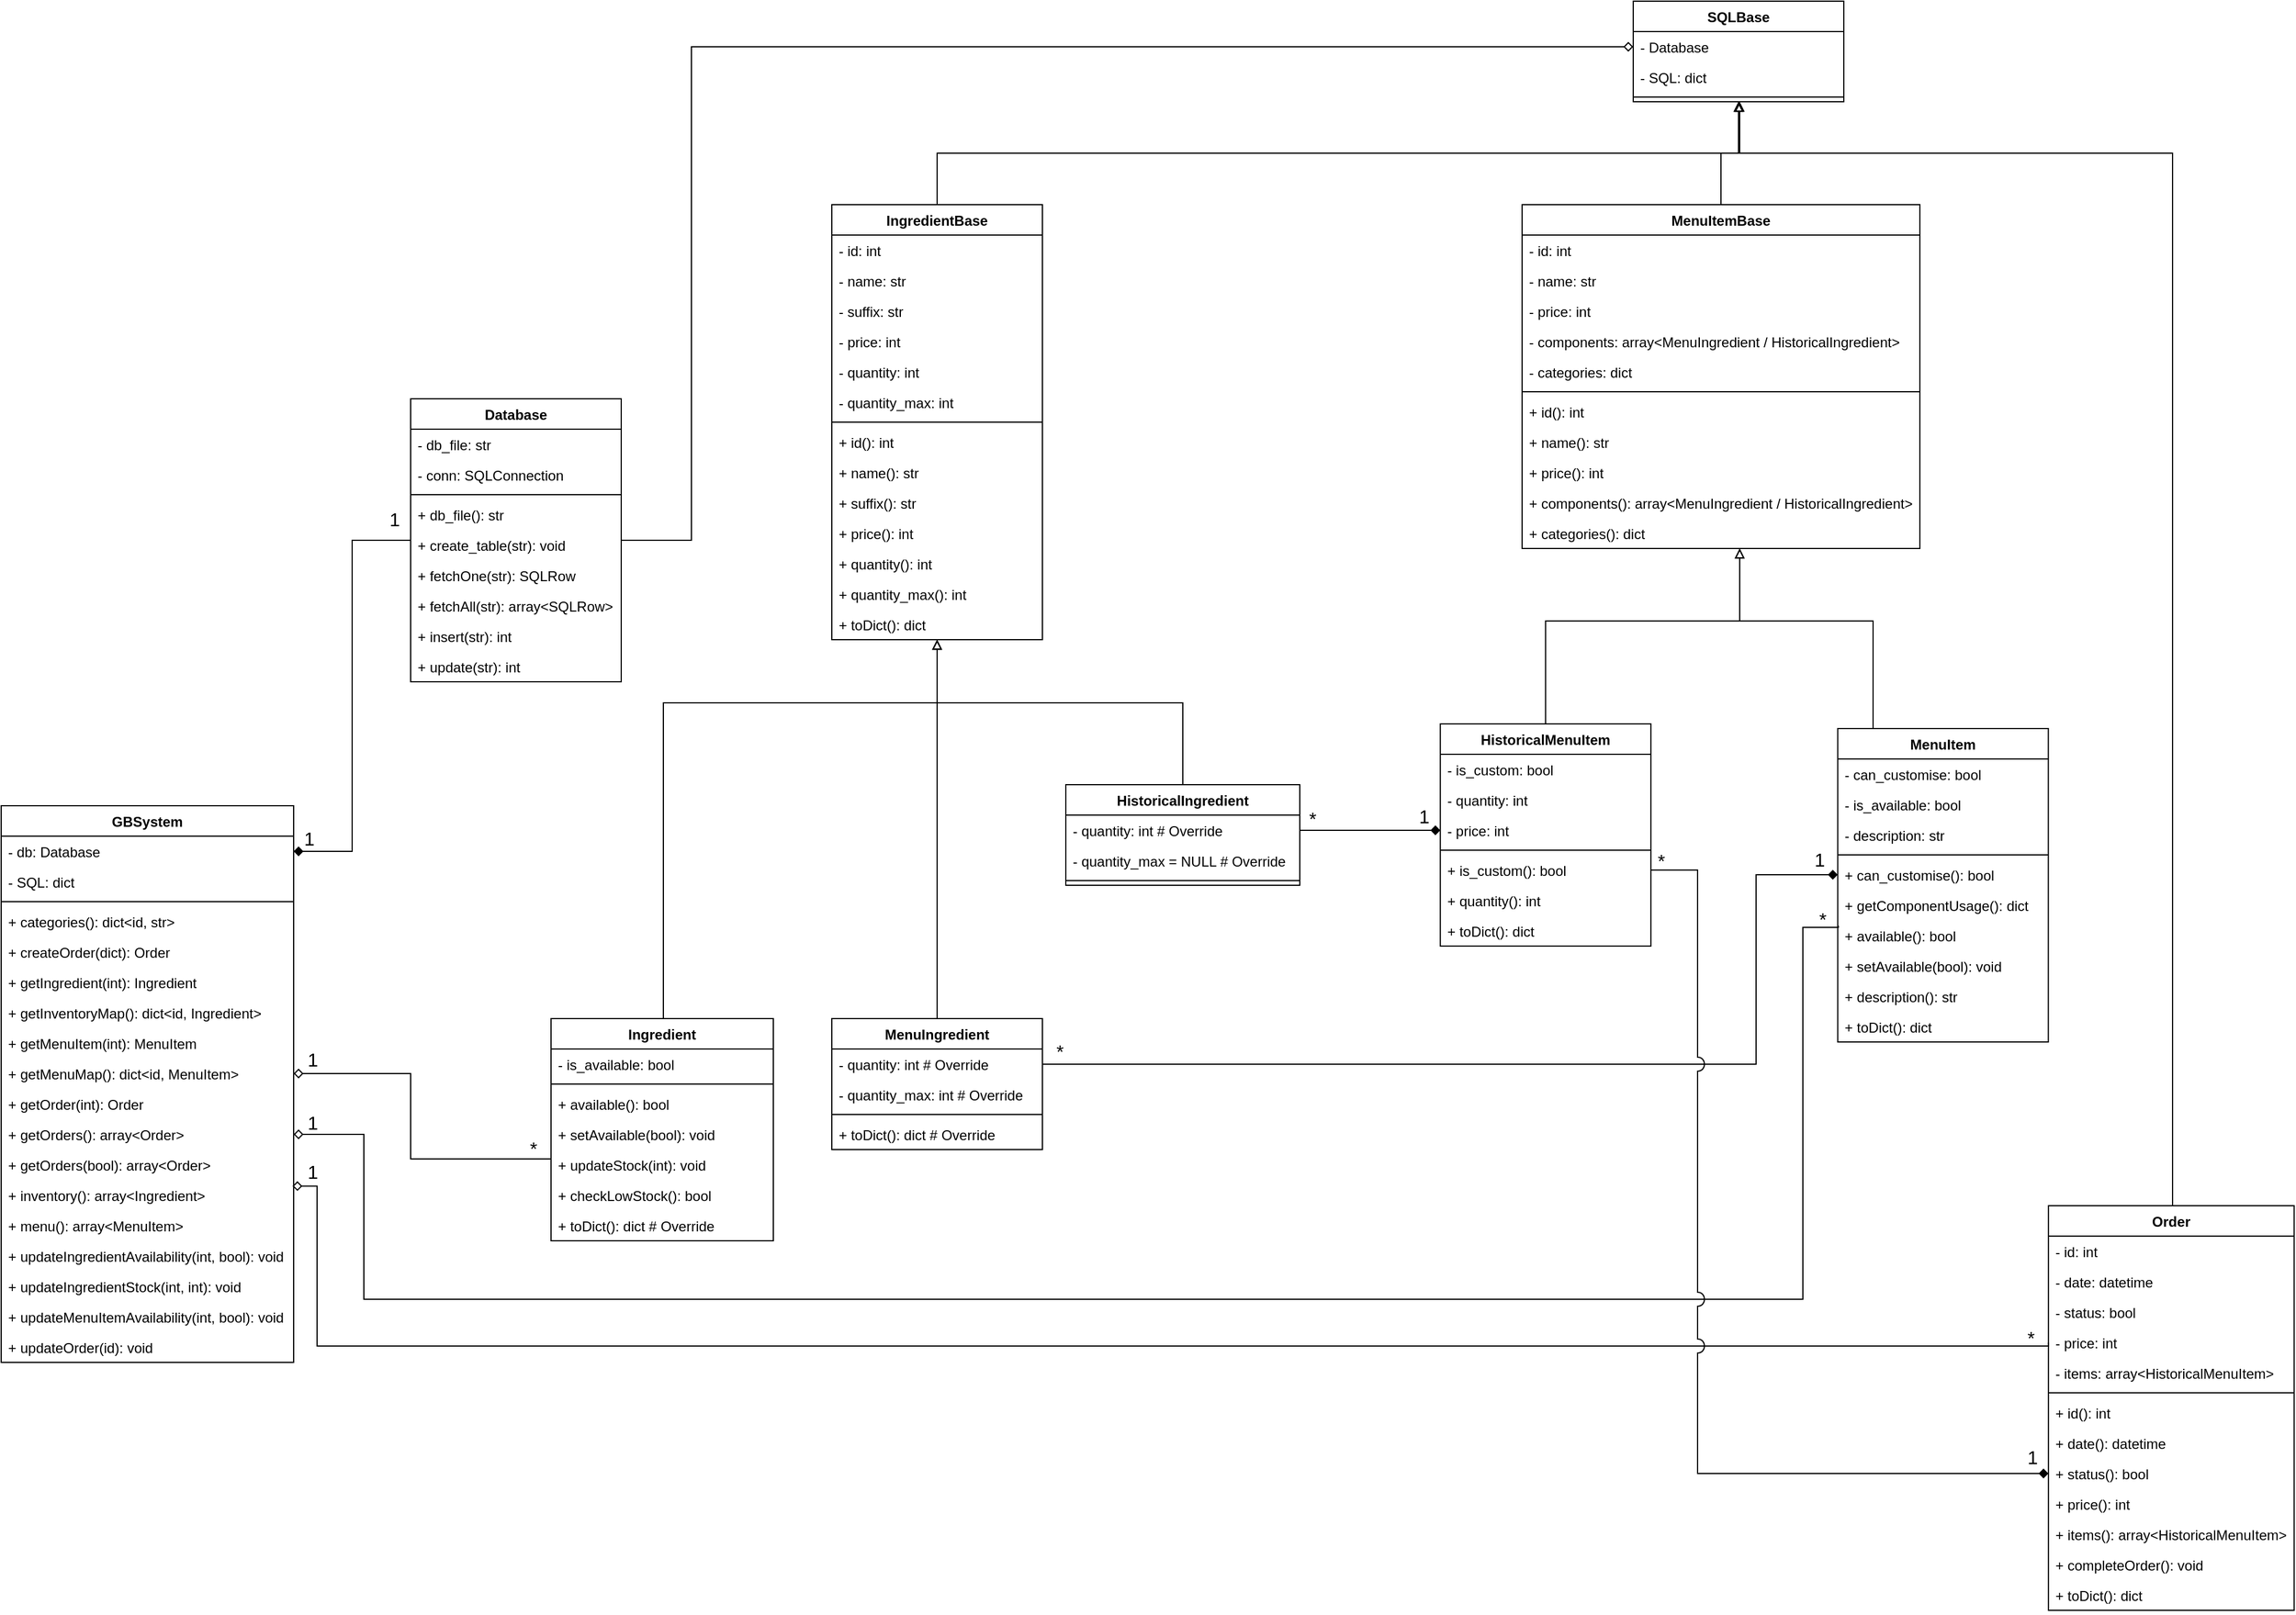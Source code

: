 <mxfile version="10.6.3"><diagram id="R5CO9NTkoaggzxSZSLam" name="Page-1"><mxGraphModel dx="3032" dy="1988" grid="1" gridSize="10" guides="1" tooltips="1" connect="1" arrows="1" fold="1" page="1" pageScale="1" pageWidth="850" pageHeight="1100" math="0" shadow="0"><root><mxCell id="0"/><mxCell id="1" parent="0"/><mxCell id="QVnlq63phi-JUGz88lsE-225" style="rounded=0;orthogonalLoop=1;jettySize=auto;html=1;endArrow=diamond;endFill=0;edgeStyle=orthogonalEdgeStyle;exitX=0;exitY=0.5;exitDx=0;exitDy=0;entryX=0.996;entryY=0.201;entryDx=0;entryDy=0;entryPerimeter=0;" parent="1" source="QVnlq63phi-JUGz88lsE-115" target="QVnlq63phi-JUGz88lsE-164" edge="1"><mxGeometry relative="1" as="geometry"><mxPoint x="40" y="551" as="sourcePoint"/><Array as="points"><mxPoint x="80" y="560"/><mxPoint x="-1400" y="560"/><mxPoint x="-1400" y="423"/></Array><mxPoint x="-1779" y="422" as="targetPoint"/></mxGeometry></mxCell><mxCell id="QVnlq63phi-JUGz88lsE-252" style="edgeStyle=orthogonalEdgeStyle;rounded=0;orthogonalLoop=1;jettySize=auto;html=1;endArrow=diamond;endFill=1;entryX=0;entryY=0.5;entryDx=0;entryDy=0;" parent="1" source="QVnlq63phi-JUGz88lsE-35" target="QVnlq63phi-JUGz88lsE-78" edge="1"><mxGeometry relative="1" as="geometry"><mxPoint x="-780" y="320" as="sourcePoint"/><mxPoint x="-160" y="150" as="targetPoint"/><Array as="points"><mxPoint x="-170" y="319"/><mxPoint x="-170" y="157"/></Array></mxGeometry></mxCell><mxCell id="QVnlq63phi-JUGz88lsE-1" value="SQLBase" style="swimlane;fontStyle=1;align=center;verticalAlign=top;childLayout=stackLayout;horizontal=1;startSize=26;horizontalStack=0;resizeParent=1;resizeParentMax=0;resizeLast=0;collapsible=1;marginBottom=0;" parent="1" vertex="1"><mxGeometry x="-275" y="-590" width="180" height="86" as="geometry"/></mxCell><mxCell id="QVnlq63phi-JUGz88lsE-2" value="- Database" style="text;strokeColor=none;fillColor=none;align=left;verticalAlign=top;spacingLeft=4;spacingRight=4;overflow=hidden;rotatable=0;points=[[0,0.5],[1,0.5]];portConstraint=eastwest;fontStyle=0" parent="QVnlq63phi-JUGz88lsE-1" vertex="1"><mxGeometry y="26" width="180" height="26" as="geometry"/></mxCell><mxCell id="QVnlq63phi-JUGz88lsE-3" value="- SQL: dict" style="text;strokeColor=none;fillColor=none;align=left;verticalAlign=top;spacingLeft=4;spacingRight=4;overflow=hidden;rotatable=0;points=[[0,0.5],[1,0.5]];portConstraint=eastwest;fontStyle=0" parent="QVnlq63phi-JUGz88lsE-1" vertex="1"><mxGeometry y="52" width="180" height="26" as="geometry"/></mxCell><mxCell id="QVnlq63phi-JUGz88lsE-4" value="" style="line;strokeWidth=1;fillColor=none;align=left;verticalAlign=middle;spacingTop=-1;spacingLeft=3;spacingRight=3;rotatable=0;labelPosition=right;points=[];portConstraint=eastwest;fontStyle=0" parent="QVnlq63phi-JUGz88lsE-1" vertex="1"><mxGeometry y="78" width="180" height="8" as="geometry"/></mxCell><mxCell id="QVnlq63phi-JUGz88lsE-234" style="edgeStyle=orthogonalEdgeStyle;rounded=0;orthogonalLoop=1;jettySize=auto;html=1;exitX=0.5;exitY=0;exitDx=0;exitDy=0;endArrow=block;endFill=0;" parent="1" source="QVnlq63phi-JUGz88lsE-15" target="QVnlq63phi-JUGz88lsE-1" edge="1"><mxGeometry relative="1" as="geometry"/></mxCell><mxCell id="QVnlq63phi-JUGz88lsE-15" value="IngredientBase" style="swimlane;fontStyle=1;align=center;verticalAlign=top;childLayout=stackLayout;horizontal=1;startSize=26;horizontalStack=0;resizeParent=1;resizeParentMax=0;resizeLast=0;collapsible=1;marginBottom=0;" parent="1" vertex="1"><mxGeometry x="-960" y="-416" width="180" height="372" as="geometry"/></mxCell><mxCell id="QVnlq63phi-JUGz88lsE-18" value="- id: int" style="text;strokeColor=none;fillColor=none;align=left;verticalAlign=top;spacingLeft=4;spacingRight=4;overflow=hidden;rotatable=0;points=[[0,0.5],[1,0.5]];portConstraint=eastwest;fontStyle=0" parent="QVnlq63phi-JUGz88lsE-15" vertex="1"><mxGeometry y="26" width="180" height="26" as="geometry"/></mxCell><mxCell id="QVnlq63phi-JUGz88lsE-20" value="- name: str" style="text;strokeColor=none;fillColor=none;align=left;verticalAlign=top;spacingLeft=4;spacingRight=4;overflow=hidden;rotatable=0;points=[[0,0.5],[1,0.5]];portConstraint=eastwest;fontStyle=0" parent="QVnlq63phi-JUGz88lsE-15" vertex="1"><mxGeometry y="52" width="180" height="26" as="geometry"/></mxCell><mxCell id="QVnlq63phi-JUGz88lsE-21" value="- suffix: str" style="text;strokeColor=none;fillColor=none;align=left;verticalAlign=top;spacingLeft=4;spacingRight=4;overflow=hidden;rotatable=0;points=[[0,0.5],[1,0.5]];portConstraint=eastwest;fontStyle=0" parent="QVnlq63phi-JUGz88lsE-15" vertex="1"><mxGeometry y="78" width="180" height="26" as="geometry"/></mxCell><mxCell id="QVnlq63phi-JUGz88lsE-22" value="- price: int" style="text;strokeColor=none;fillColor=none;align=left;verticalAlign=top;spacingLeft=4;spacingRight=4;overflow=hidden;rotatable=0;points=[[0,0.5],[1,0.5]];portConstraint=eastwest;fontStyle=0" parent="QVnlq63phi-JUGz88lsE-15" vertex="1"><mxGeometry y="104" width="180" height="26" as="geometry"/></mxCell><mxCell id="QVnlq63phi-JUGz88lsE-24" value="- quantity: int" style="text;strokeColor=none;fillColor=none;align=left;verticalAlign=top;spacingLeft=4;spacingRight=4;overflow=hidden;rotatable=0;points=[[0,0.5],[1,0.5]];portConstraint=eastwest;fontStyle=0" parent="QVnlq63phi-JUGz88lsE-15" vertex="1"><mxGeometry y="130" width="180" height="26" as="geometry"/></mxCell><mxCell id="QVnlq63phi-JUGz88lsE-25" value="- quantity_max: int" style="text;strokeColor=none;fillColor=none;align=left;verticalAlign=top;spacingLeft=4;spacingRight=4;overflow=hidden;rotatable=0;points=[[0,0.5],[1,0.5]];portConstraint=eastwest;fontStyle=0" parent="QVnlq63phi-JUGz88lsE-15" vertex="1"><mxGeometry y="156" width="180" height="26" as="geometry"/></mxCell><mxCell id="QVnlq63phi-JUGz88lsE-16" value="" style="line;strokeWidth=1;fillColor=none;align=left;verticalAlign=middle;spacingTop=-1;spacingLeft=3;spacingRight=3;rotatable=0;labelPosition=right;points=[];portConstraint=eastwest;fontStyle=0" parent="QVnlq63phi-JUGz88lsE-15" vertex="1"><mxGeometry y="182" width="180" height="8" as="geometry"/></mxCell><mxCell id="QVnlq63phi-JUGz88lsE-19" value="+ id(): int" style="text;strokeColor=none;fillColor=none;align=left;verticalAlign=top;spacingLeft=4;spacingRight=4;overflow=hidden;rotatable=0;points=[[0,0.5],[1,0.5]];portConstraint=eastwest;fontStyle=0" parent="QVnlq63phi-JUGz88lsE-15" vertex="1"><mxGeometry y="190" width="180" height="26" as="geometry"/></mxCell><mxCell id="QVnlq63phi-JUGz88lsE-27" value="+ name(): str" style="text;strokeColor=none;fillColor=none;align=left;verticalAlign=top;spacingLeft=4;spacingRight=4;overflow=hidden;rotatable=0;points=[[0,0.5],[1,0.5]];portConstraint=eastwest;fontStyle=0" parent="QVnlq63phi-JUGz88lsE-15" vertex="1"><mxGeometry y="216" width="180" height="26" as="geometry"/></mxCell><mxCell id="QVnlq63phi-JUGz88lsE-26" value="+ suffix(): str" style="text;strokeColor=none;fillColor=none;align=left;verticalAlign=top;spacingLeft=4;spacingRight=4;overflow=hidden;rotatable=0;points=[[0,0.5],[1,0.5]];portConstraint=eastwest;fontStyle=0" parent="QVnlq63phi-JUGz88lsE-15" vertex="1"><mxGeometry y="242" width="180" height="26" as="geometry"/></mxCell><mxCell id="QVnlq63phi-JUGz88lsE-28" value="+ price(): int" style="text;strokeColor=none;fillColor=none;align=left;verticalAlign=top;spacingLeft=4;spacingRight=4;overflow=hidden;rotatable=0;points=[[0,0.5],[1,0.5]];portConstraint=eastwest;fontStyle=0" parent="QVnlq63phi-JUGz88lsE-15" vertex="1"><mxGeometry y="268" width="180" height="26" as="geometry"/></mxCell><mxCell id="QVnlq63phi-JUGz88lsE-30" value="+ quantity(): int" style="text;strokeColor=none;fillColor=none;align=left;verticalAlign=top;spacingLeft=4;spacingRight=4;overflow=hidden;rotatable=0;points=[[0,0.5],[1,0.5]];portConstraint=eastwest;fontStyle=0" parent="QVnlq63phi-JUGz88lsE-15" vertex="1"><mxGeometry y="294" width="180" height="26" as="geometry"/></mxCell><mxCell id="QVnlq63phi-JUGz88lsE-29" value="+ quantity_max(): int" style="text;strokeColor=none;fillColor=none;align=left;verticalAlign=top;spacingLeft=4;spacingRight=4;overflow=hidden;rotatable=0;points=[[0,0.5],[1,0.5]];portConstraint=eastwest;fontStyle=0" parent="QVnlq63phi-JUGz88lsE-15" vertex="1"><mxGeometry y="320" width="180" height="26" as="geometry"/></mxCell><mxCell id="QVnlq63phi-JUGz88lsE-31" value="+ toDict(): dict" style="text;strokeColor=none;fillColor=none;align=left;verticalAlign=top;spacingLeft=4;spacingRight=4;overflow=hidden;rotatable=0;points=[[0,0.5],[1,0.5]];portConstraint=eastwest;fontStyle=0" parent="QVnlq63phi-JUGz88lsE-15" vertex="1"><mxGeometry y="346" width="180" height="26" as="geometry"/></mxCell><mxCell id="QVnlq63phi-JUGz88lsE-129" style="edgeStyle=orthogonalEdgeStyle;rounded=0;orthogonalLoop=1;jettySize=auto;html=1;exitX=0.5;exitY=0;exitDx=0;exitDy=0;endArrow=block;endFill=0;" parent="1" source="QVnlq63phi-JUGz88lsE-32" target="QVnlq63phi-JUGz88lsE-15" edge="1"><mxGeometry relative="1" as="geometry"/></mxCell><mxCell id="QVnlq63phi-JUGz88lsE-32" value="MenuIngredient" style="swimlane;fontStyle=1;align=center;verticalAlign=top;childLayout=stackLayout;horizontal=1;startSize=26;horizontalStack=0;resizeParent=1;resizeParentMax=0;resizeLast=0;collapsible=1;marginBottom=0;" parent="1" vertex="1"><mxGeometry x="-960" y="280" width="180" height="112" as="geometry"/></mxCell><mxCell id="QVnlq63phi-JUGz88lsE-35" value="- quantity: int # Override" style="text;strokeColor=none;fillColor=none;align=left;verticalAlign=top;spacingLeft=4;spacingRight=4;overflow=hidden;rotatable=0;points=[[0,0.5],[1,0.5]];portConstraint=eastwest;fontStyle=0" parent="QVnlq63phi-JUGz88lsE-32" vertex="1"><mxGeometry y="26" width="180" height="26" as="geometry"/></mxCell><mxCell id="QVnlq63phi-JUGz88lsE-36" value="- quantity_max: int # Override" style="text;strokeColor=none;fillColor=none;align=left;verticalAlign=top;spacingLeft=4;spacingRight=4;overflow=hidden;rotatable=0;points=[[0,0.5],[1,0.5]];portConstraint=eastwest;fontStyle=0" parent="QVnlq63phi-JUGz88lsE-32" vertex="1"><mxGeometry y="52" width="180" height="26" as="geometry"/></mxCell><mxCell id="QVnlq63phi-JUGz88lsE-33" value="" style="line;strokeWidth=1;fillColor=none;align=left;verticalAlign=middle;spacingTop=-1;spacingLeft=3;spacingRight=3;rotatable=0;labelPosition=right;points=[];portConstraint=eastwest;fontStyle=0" parent="QVnlq63phi-JUGz88lsE-32" vertex="1"><mxGeometry y="78" width="180" height="8" as="geometry"/></mxCell><mxCell id="QVnlq63phi-JUGz88lsE-37" value="+ toDict(): dict # Override" style="text;strokeColor=none;fillColor=none;align=left;verticalAlign=top;spacingLeft=4;spacingRight=4;overflow=hidden;rotatable=0;points=[[0,0.5],[1,0.5]];portConstraint=eastwest;fontStyle=0" parent="QVnlq63phi-JUGz88lsE-32" vertex="1"><mxGeometry y="86" width="180" height="26" as="geometry"/></mxCell><mxCell id="QVnlq63phi-JUGz88lsE-130" style="edgeStyle=orthogonalEdgeStyle;rounded=0;orthogonalLoop=1;jettySize=auto;html=1;exitX=0.5;exitY=0;exitDx=0;exitDy=0;endArrow=block;endFill=0;" parent="1" source="QVnlq63phi-JUGz88lsE-38" target="QVnlq63phi-JUGz88lsE-15" edge="1"><mxGeometry relative="1" as="geometry"><Array as="points"><mxPoint x="-660" y="10"/><mxPoint x="-870" y="10"/></Array></mxGeometry></mxCell><mxCell id="QVnlq63phi-JUGz88lsE-38" value="HistoricalIngredient" style="swimlane;fontStyle=1;align=center;verticalAlign=top;childLayout=stackLayout;horizontal=1;startSize=26;horizontalStack=0;resizeParent=1;resizeParentMax=0;resizeLast=0;collapsible=1;marginBottom=0;" parent="1" vertex="1"><mxGeometry x="-760" y="80" width="200" height="86" as="geometry"/></mxCell><mxCell id="QVnlq63phi-JUGz88lsE-39" value="- quantity: int # Override" style="text;strokeColor=none;fillColor=none;align=left;verticalAlign=top;spacingLeft=4;spacingRight=4;overflow=hidden;rotatable=0;points=[[0,0.5],[1,0.5]];portConstraint=eastwest;fontStyle=0" parent="QVnlq63phi-JUGz88lsE-38" vertex="1"><mxGeometry y="26" width="200" height="26" as="geometry"/></mxCell><mxCell id="QVnlq63phi-JUGz88lsE-40" value="- quantity_max = NULL # Override" style="text;strokeColor=none;fillColor=none;align=left;verticalAlign=top;spacingLeft=4;spacingRight=4;overflow=hidden;rotatable=0;points=[[0,0.5],[1,0.5]];portConstraint=eastwest;fontStyle=0" parent="QVnlq63phi-JUGz88lsE-38" vertex="1"><mxGeometry y="52" width="200" height="26" as="geometry"/></mxCell><mxCell id="QVnlq63phi-JUGz88lsE-41" value="" style="line;strokeWidth=1;fillColor=none;align=left;verticalAlign=middle;spacingTop=-1;spacingLeft=3;spacingRight=3;rotatable=0;labelPosition=right;points=[];portConstraint=eastwest;fontStyle=0" parent="QVnlq63phi-JUGz88lsE-38" vertex="1"><mxGeometry y="78" width="200" height="8" as="geometry"/></mxCell><mxCell id="QVnlq63phi-JUGz88lsE-233" style="edgeStyle=orthogonalEdgeStyle;rounded=0;orthogonalLoop=1;jettySize=auto;html=1;exitX=0.5;exitY=0;exitDx=0;exitDy=0;endArrow=block;endFill=0;" parent="1" source="QVnlq63phi-JUGz88lsE-49" target="QVnlq63phi-JUGz88lsE-15" edge="1"><mxGeometry relative="1" as="geometry"><Array as="points"><mxPoint x="-1104" y="10"/><mxPoint x="-870" y="10"/></Array></mxGeometry></mxCell><mxCell id="QVnlq63phi-JUGz88lsE-49" value="Ingredient" style="swimlane;fontStyle=1;align=center;verticalAlign=top;childLayout=stackLayout;horizontal=1;startSize=26;horizontalStack=0;resizeParent=1;resizeParentMax=0;resizeLast=0;collapsible=1;marginBottom=0;" parent="1" vertex="1"><mxGeometry x="-1200" y="280" width="190" height="190" as="geometry"/></mxCell><mxCell id="QVnlq63phi-JUGz88lsE-50" value="- is_available: bool" style="text;strokeColor=none;fillColor=none;align=left;verticalAlign=top;spacingLeft=4;spacingRight=4;overflow=hidden;rotatable=0;points=[[0,0.5],[1,0.5]];portConstraint=eastwest;fontStyle=0" parent="QVnlq63phi-JUGz88lsE-49" vertex="1"><mxGeometry y="26" width="190" height="26" as="geometry"/></mxCell><mxCell id="QVnlq63phi-JUGz88lsE-52" value="" style="line;strokeWidth=1;fillColor=none;align=left;verticalAlign=middle;spacingTop=-1;spacingLeft=3;spacingRight=3;rotatable=0;labelPosition=right;points=[];portConstraint=eastwest;fontStyle=0" parent="QVnlq63phi-JUGz88lsE-49" vertex="1"><mxGeometry y="52" width="190" height="8" as="geometry"/></mxCell><mxCell id="QVnlq63phi-JUGz88lsE-51" value="+ available(): bool" style="text;strokeColor=none;fillColor=none;align=left;verticalAlign=top;spacingLeft=4;spacingRight=4;overflow=hidden;rotatable=0;points=[[0,0.5],[1,0.5]];portConstraint=eastwest;fontStyle=0" parent="QVnlq63phi-JUGz88lsE-49" vertex="1"><mxGeometry y="60" width="190" height="26" as="geometry"/></mxCell><mxCell id="QVnlq63phi-JUGz88lsE-53" value="+ setAvailable(bool): void" style="text;strokeColor=none;fillColor=none;align=left;verticalAlign=top;spacingLeft=4;spacingRight=4;overflow=hidden;rotatable=0;points=[[0,0.5],[1,0.5]];portConstraint=eastwest;fontStyle=0" parent="QVnlq63phi-JUGz88lsE-49" vertex="1"><mxGeometry y="86" width="190" height="26" as="geometry"/></mxCell><mxCell id="QVnlq63phi-JUGz88lsE-54" value="+ updateStock(int): void" style="text;strokeColor=none;fillColor=none;align=left;verticalAlign=top;spacingLeft=4;spacingRight=4;overflow=hidden;rotatable=0;points=[[0,0.5],[1,0.5]];portConstraint=eastwest;fontStyle=0" parent="QVnlq63phi-JUGz88lsE-49" vertex="1"><mxGeometry y="112" width="190" height="26" as="geometry"/></mxCell><mxCell id="QVnlq63phi-JUGz88lsE-55" value="+ checkLowStock(): bool" style="text;strokeColor=none;fillColor=none;align=left;verticalAlign=top;spacingLeft=4;spacingRight=4;overflow=hidden;rotatable=0;points=[[0,0.5],[1,0.5]];portConstraint=eastwest;fontStyle=0" parent="QVnlq63phi-JUGz88lsE-49" vertex="1"><mxGeometry y="138" width="190" height="26" as="geometry"/></mxCell><mxCell id="QVnlq63phi-JUGz88lsE-56" value="+ toDict(): dict # Override" style="text;strokeColor=none;fillColor=none;align=left;verticalAlign=top;spacingLeft=4;spacingRight=4;overflow=hidden;rotatable=0;points=[[0,0.5],[1,0.5]];portConstraint=eastwest;fontStyle=0" parent="QVnlq63phi-JUGz88lsE-49" vertex="1"><mxGeometry y="164" width="190" height="26" as="geometry"/></mxCell><mxCell id="QVnlq63phi-JUGz88lsE-134" style="edgeStyle=orthogonalEdgeStyle;rounded=0;orthogonalLoop=1;jettySize=auto;html=1;exitX=0.5;exitY=0;exitDx=0;exitDy=0;endArrow=block;endFill=0;" parent="1" source="QVnlq63phi-JUGz88lsE-58" target="QVnlq63phi-JUGz88lsE-1" edge="1"><mxGeometry relative="1" as="geometry"/></mxCell><mxCell id="QVnlq63phi-JUGz88lsE-58" value="MenuItemBase" style="swimlane;fontStyle=1;align=center;verticalAlign=top;childLayout=stackLayout;horizontal=1;startSize=26;horizontalStack=0;resizeParent=1;resizeParentMax=0;resizeLast=0;collapsible=1;marginBottom=0;" parent="1" vertex="1"><mxGeometry x="-370" y="-416" width="340" height="294" as="geometry"/></mxCell><mxCell id="QVnlq63phi-JUGz88lsE-59" value="- id: int" style="text;strokeColor=none;fillColor=none;align=left;verticalAlign=top;spacingLeft=4;spacingRight=4;overflow=hidden;rotatable=0;points=[[0,0.5],[1,0.5]];portConstraint=eastwest;fontStyle=0" parent="QVnlq63phi-JUGz88lsE-58" vertex="1"><mxGeometry y="26" width="340" height="26" as="geometry"/></mxCell><mxCell id="QVnlq63phi-JUGz88lsE-60" value="- name: str" style="text;strokeColor=none;fillColor=none;align=left;verticalAlign=top;spacingLeft=4;spacingRight=4;overflow=hidden;rotatable=0;points=[[0,0.5],[1,0.5]];portConstraint=eastwest;fontStyle=0" parent="QVnlq63phi-JUGz88lsE-58" vertex="1"><mxGeometry y="52" width="340" height="26" as="geometry"/></mxCell><mxCell id="QVnlq63phi-JUGz88lsE-62" value="- price: int" style="text;strokeColor=none;fillColor=none;align=left;verticalAlign=top;spacingLeft=4;spacingRight=4;overflow=hidden;rotatable=0;points=[[0,0.5],[1,0.5]];portConstraint=eastwest;fontStyle=0" parent="QVnlq63phi-JUGz88lsE-58" vertex="1"><mxGeometry y="78" width="340" height="26" as="geometry"/></mxCell><mxCell id="QVnlq63phi-JUGz88lsE-63" value="- components: array&lt;MenuIngredient / HistoricalIngredient&gt;" style="text;strokeColor=none;fillColor=none;align=left;verticalAlign=top;spacingLeft=4;spacingRight=4;overflow=hidden;rotatable=0;points=[[0,0.5],[1,0.5]];portConstraint=eastwest;fontStyle=0" parent="QVnlq63phi-JUGz88lsE-58" vertex="1"><mxGeometry y="104" width="340" height="26" as="geometry"/></mxCell><mxCell id="QVnlq63phi-JUGz88lsE-64" value="- categories: dict" style="text;strokeColor=none;fillColor=none;align=left;verticalAlign=top;spacingLeft=4;spacingRight=4;overflow=hidden;rotatable=0;points=[[0,0.5],[1,0.5]];portConstraint=eastwest;fontStyle=0" parent="QVnlq63phi-JUGz88lsE-58" vertex="1"><mxGeometry y="130" width="340" height="26" as="geometry"/></mxCell><mxCell id="QVnlq63phi-JUGz88lsE-65" value="" style="line;strokeWidth=1;fillColor=none;align=left;verticalAlign=middle;spacingTop=-1;spacingLeft=3;spacingRight=3;rotatable=0;labelPosition=right;points=[];portConstraint=eastwest;fontStyle=0" parent="QVnlq63phi-JUGz88lsE-58" vertex="1"><mxGeometry y="156" width="340" height="8" as="geometry"/></mxCell><mxCell id="QVnlq63phi-JUGz88lsE-66" value="+ id(): int" style="text;strokeColor=none;fillColor=none;align=left;verticalAlign=top;spacingLeft=4;spacingRight=4;overflow=hidden;rotatable=0;points=[[0,0.5],[1,0.5]];portConstraint=eastwest;fontStyle=0" parent="QVnlq63phi-JUGz88lsE-58" vertex="1"><mxGeometry y="164" width="340" height="26" as="geometry"/></mxCell><mxCell id="QVnlq63phi-JUGz88lsE-67" value="+ name(): str" style="text;strokeColor=none;fillColor=none;align=left;verticalAlign=top;spacingLeft=4;spacingRight=4;overflow=hidden;rotatable=0;points=[[0,0.5],[1,0.5]];portConstraint=eastwest;fontStyle=0" parent="QVnlq63phi-JUGz88lsE-58" vertex="1"><mxGeometry y="190" width="340" height="26" as="geometry"/></mxCell><mxCell id="QVnlq63phi-JUGz88lsE-69" value="+ price(): int" style="text;strokeColor=none;fillColor=none;align=left;verticalAlign=top;spacingLeft=4;spacingRight=4;overflow=hidden;rotatable=0;points=[[0,0.5],[1,0.5]];portConstraint=eastwest;fontStyle=0" parent="QVnlq63phi-JUGz88lsE-58" vertex="1"><mxGeometry y="216" width="340" height="26" as="geometry"/></mxCell><mxCell id="QVnlq63phi-JUGz88lsE-70" value="+ components(): array&lt;MenuIngredient / HistoricalIngredient&gt;" style="text;strokeColor=none;fillColor=none;align=left;verticalAlign=top;spacingLeft=4;spacingRight=4;overflow=hidden;rotatable=0;points=[[0,0.5],[1,0.5]];portConstraint=eastwest;fontStyle=0" parent="QVnlq63phi-JUGz88lsE-58" vertex="1"><mxGeometry y="242" width="340" height="26" as="geometry"/></mxCell><mxCell id="QVnlq63phi-JUGz88lsE-71" value="+ categories(): dict" style="text;strokeColor=none;fillColor=none;align=left;verticalAlign=top;spacingLeft=4;spacingRight=4;overflow=hidden;rotatable=0;points=[[0,0.5],[1,0.5]];portConstraint=eastwest;fontStyle=0" parent="QVnlq63phi-JUGz88lsE-58" vertex="1"><mxGeometry y="268" width="340" height="26" as="geometry"/></mxCell><mxCell id="QVnlq63phi-JUGz88lsE-136" style="edgeStyle=orthogonalEdgeStyle;rounded=0;orthogonalLoop=1;jettySize=auto;html=1;exitX=0.5;exitY=0;exitDx=0;exitDy=0;endArrow=block;endFill=0;" parent="1" source="QVnlq63phi-JUGz88lsE-74" target="QVnlq63phi-JUGz88lsE-58" edge="1"><mxGeometry relative="1" as="geometry"><Array as="points"><mxPoint x="-70" y="-60"/><mxPoint x="-184" y="-60"/></Array></mxGeometry></mxCell><mxCell id="QVnlq63phi-JUGz88lsE-226" style="edgeStyle=orthogonalEdgeStyle;rounded=0;orthogonalLoop=1;jettySize=auto;html=1;endArrow=diamond;endFill=0;exitX=0.003;exitY=1.177;exitDx=0;exitDy=0;exitPerimeter=0;entryX=1;entryY=0.5;entryDx=0;entryDy=0;" parent="1" source="QVnlq63phi-JUGz88lsE-81" target="QVnlq63phi-JUGz88lsE-169" edge="1"><mxGeometry relative="1" as="geometry"><mxPoint x="-1190" y="370" as="sourcePoint"/><Array as="points"><mxPoint x="-99" y="202"/><mxPoint x="-130" y="202"/><mxPoint x="-130" y="520"/><mxPoint x="-1360" y="520"/><mxPoint x="-1360" y="379"/></Array><mxPoint x="-1740" y="380" as="targetPoint"/></mxGeometry></mxCell><mxCell id="QVnlq63phi-JUGz88lsE-74" value="MenuItem" style="swimlane;fontStyle=1;align=center;verticalAlign=top;childLayout=stackLayout;horizontal=1;startSize=26;horizontalStack=0;resizeParent=1;resizeParentMax=0;resizeLast=0;collapsible=1;marginBottom=0;" parent="1" vertex="1"><mxGeometry x="-100.197" y="32" width="180" height="268" as="geometry"/></mxCell><mxCell id="QVnlq63phi-JUGz88lsE-75" value="- can_customise: bool" style="text;strokeColor=none;fillColor=none;align=left;verticalAlign=top;spacingLeft=4;spacingRight=4;overflow=hidden;rotatable=0;points=[[0,0.5],[1,0.5]];portConstraint=eastwest;fontStyle=0" parent="QVnlq63phi-JUGz88lsE-74" vertex="1"><mxGeometry y="26" width="180" height="26" as="geometry"/></mxCell><mxCell id="QVnlq63phi-JUGz88lsE-76" value="- is_available: bool" style="text;strokeColor=none;fillColor=none;align=left;verticalAlign=top;spacingLeft=4;spacingRight=4;overflow=hidden;rotatable=0;points=[[0,0.5],[1,0.5]];portConstraint=eastwest;fontStyle=0" parent="QVnlq63phi-JUGz88lsE-74" vertex="1"><mxGeometry y="52" width="180" height="26" as="geometry"/></mxCell><mxCell id="QVnlq63phi-JUGz88lsE-80" value="- description: str" style="text;strokeColor=none;fillColor=none;align=left;verticalAlign=top;spacingLeft=4;spacingRight=4;overflow=hidden;rotatable=0;points=[[0,0.5],[1,0.5]];portConstraint=eastwest;fontStyle=0" parent="QVnlq63phi-JUGz88lsE-74" vertex="1"><mxGeometry y="78" width="180" height="26" as="geometry"/></mxCell><mxCell id="QVnlq63phi-JUGz88lsE-77" value="" style="line;strokeWidth=1;fillColor=none;align=left;verticalAlign=middle;spacingTop=-1;spacingLeft=3;spacingRight=3;rotatable=0;labelPosition=right;points=[];portConstraint=eastwest;fontStyle=0" parent="QVnlq63phi-JUGz88lsE-74" vertex="1"><mxGeometry y="104" width="180" height="8" as="geometry"/></mxCell><mxCell id="QVnlq63phi-JUGz88lsE-78" value="+ can_customise(): bool" style="text;strokeColor=none;fillColor=none;align=left;verticalAlign=top;spacingLeft=4;spacingRight=4;overflow=hidden;rotatable=0;points=[[0,0.5],[1,0.5]];portConstraint=eastwest;fontStyle=0" parent="QVnlq63phi-JUGz88lsE-74" vertex="1"><mxGeometry y="112" width="180" height="26" as="geometry"/></mxCell><mxCell id="QVnlq63phi-JUGz88lsE-81" value="+ getComponentUsage(): dict" style="text;strokeColor=none;fillColor=none;align=left;verticalAlign=top;spacingLeft=4;spacingRight=4;overflow=hidden;rotatable=0;points=[[0,0.5],[1,0.5]];portConstraint=eastwest;fontStyle=0" parent="QVnlq63phi-JUGz88lsE-74" vertex="1"><mxGeometry y="138" width="180" height="26" as="geometry"/></mxCell><mxCell id="QVnlq63phi-JUGz88lsE-82" value="+ available(): bool" style="text;strokeColor=none;fillColor=none;align=left;verticalAlign=top;spacingLeft=4;spacingRight=4;overflow=hidden;rotatable=0;points=[[0,0.5],[1,0.5]];portConstraint=eastwest;fontStyle=0" parent="QVnlq63phi-JUGz88lsE-74" vertex="1"><mxGeometry y="164" width="180" height="26" as="geometry"/></mxCell><mxCell id="QVnlq63phi-JUGz88lsE-83" value="+ setAvailable(bool): void" style="text;strokeColor=none;fillColor=none;align=left;verticalAlign=top;spacingLeft=4;spacingRight=4;overflow=hidden;rotatable=0;points=[[0,0.5],[1,0.5]];portConstraint=eastwest;fontStyle=0" parent="QVnlq63phi-JUGz88lsE-74" vertex="1"><mxGeometry y="190" width="180" height="26" as="geometry"/></mxCell><mxCell id="QVnlq63phi-JUGz88lsE-128" value="+ description(): str" style="text;strokeColor=none;fillColor=none;align=left;verticalAlign=top;spacingLeft=4;spacingRight=4;overflow=hidden;rotatable=0;points=[[0,0.5],[1,0.5]];portConstraint=eastwest;fontStyle=0" parent="QVnlq63phi-JUGz88lsE-74" vertex="1"><mxGeometry y="216" width="180" height="26" as="geometry"/></mxCell><mxCell id="QVnlq63phi-JUGz88lsE-84" value="+ toDict(): dict" style="text;strokeColor=none;fillColor=none;align=left;verticalAlign=top;spacingLeft=4;spacingRight=4;overflow=hidden;rotatable=0;points=[[0,0.5],[1,0.5]];portConstraint=eastwest;fontStyle=0" parent="QVnlq63phi-JUGz88lsE-74" vertex="1"><mxGeometry y="242" width="180" height="26" as="geometry"/></mxCell><mxCell id="QVnlq63phi-JUGz88lsE-137" style="edgeStyle=orthogonalEdgeStyle;rounded=0;orthogonalLoop=1;jettySize=auto;html=1;exitX=0.5;exitY=0;exitDx=0;exitDy=0;endArrow=block;endFill=0;" parent="1" source="QVnlq63phi-JUGz88lsE-85" target="QVnlq63phi-JUGz88lsE-58" edge="1"><mxGeometry relative="1" as="geometry"><Array as="points"><mxPoint x="-350" y="-60"/><mxPoint x="-184" y="-60"/></Array></mxGeometry></mxCell><mxCell id="q_M1Nt4TQ0eMDMzc2RRi-4" style="edgeStyle=orthogonalEdgeStyle;rounded=0;jumpStyle=arc;jumpSize=12;orthogonalLoop=1;jettySize=auto;html=1;entryX=0;entryY=0.5;entryDx=0;entryDy=0;endArrow=diamond;endFill=1;exitX=1;exitY=0.5;exitDx=0;exitDy=0;" parent="1" source="QVnlq63phi-JUGz88lsE-125" target="QVnlq63phi-JUGz88lsE-123" edge="1"><mxGeometry relative="1" as="geometry"><Array as="points"><mxPoint x="-220" y="153"/><mxPoint x="-220" y="669"/></Array></mxGeometry></mxCell><mxCell id="QVnlq63phi-JUGz88lsE-85" value="HistoricalMenuItem" style="swimlane;fontStyle=1;align=center;verticalAlign=top;childLayout=stackLayout;horizontal=1;startSize=26;horizontalStack=0;resizeParent=1;resizeParentMax=0;resizeLast=0;collapsible=1;marginBottom=0;" parent="1" vertex="1"><mxGeometry x="-439.897" y="28" width="180" height="190" as="geometry"/></mxCell><mxCell id="QVnlq63phi-JUGz88lsE-86" value="- is_custom: bool" style="text;strokeColor=none;fillColor=none;align=left;verticalAlign=top;spacingLeft=4;spacingRight=4;overflow=hidden;rotatable=0;points=[[0,0.5],[1,0.5]];portConstraint=eastwest;fontStyle=0" parent="QVnlq63phi-JUGz88lsE-85" vertex="1"><mxGeometry y="26" width="180" height="26" as="geometry"/></mxCell><mxCell id="QVnlq63phi-JUGz88lsE-87" value="- quantity: int" style="text;strokeColor=none;fillColor=none;align=left;verticalAlign=top;spacingLeft=4;spacingRight=4;overflow=hidden;rotatable=0;points=[[0,0.5],[1,0.5]];portConstraint=eastwest;fontStyle=0" parent="QVnlq63phi-JUGz88lsE-85" vertex="1"><mxGeometry y="52" width="180" height="26" as="geometry"/></mxCell><mxCell id="QVnlq63phi-JUGz88lsE-88" value="- price: int" style="text;strokeColor=none;fillColor=none;align=left;verticalAlign=top;spacingLeft=4;spacingRight=4;overflow=hidden;rotatable=0;points=[[0,0.5],[1,0.5]];portConstraint=eastwest;fontStyle=0" parent="QVnlq63phi-JUGz88lsE-85" vertex="1"><mxGeometry y="78" width="180" height="26" as="geometry"/></mxCell><mxCell id="QVnlq63phi-JUGz88lsE-89" value="" style="line;strokeWidth=1;fillColor=none;align=left;verticalAlign=middle;spacingTop=-1;spacingLeft=3;spacingRight=3;rotatable=0;labelPosition=right;points=[];portConstraint=eastwest;fontStyle=0" parent="QVnlq63phi-JUGz88lsE-85" vertex="1"><mxGeometry y="104" width="180" height="8" as="geometry"/></mxCell><mxCell id="QVnlq63phi-JUGz88lsE-125" value="+ is_custom(): bool" style="text;strokeColor=none;fillColor=none;align=left;verticalAlign=top;spacingLeft=4;spacingRight=4;overflow=hidden;rotatable=0;points=[[0,0.5],[1,0.5]];portConstraint=eastwest;fontStyle=0" parent="QVnlq63phi-JUGz88lsE-85" vertex="1"><mxGeometry y="112" width="180" height="26" as="geometry"/></mxCell><mxCell id="QVnlq63phi-JUGz88lsE-126" value="+ quantity(): int" style="text;strokeColor=none;fillColor=none;align=left;verticalAlign=top;spacingLeft=4;spacingRight=4;overflow=hidden;rotatable=0;points=[[0,0.5],[1,0.5]];portConstraint=eastwest;fontStyle=0" parent="QVnlq63phi-JUGz88lsE-85" vertex="1"><mxGeometry y="138" width="180" height="26" as="geometry"/></mxCell><mxCell id="QVnlq63phi-JUGz88lsE-94" value="+ toDict(): dict" style="text;strokeColor=none;fillColor=none;align=left;verticalAlign=top;spacingLeft=4;spacingRight=4;overflow=hidden;rotatable=0;points=[[0,0.5],[1,0.5]];portConstraint=eastwest;fontStyle=0" parent="QVnlq63phi-JUGz88lsE-85" vertex="1"><mxGeometry y="164" width="180" height="26" as="geometry"/></mxCell><mxCell id="QVnlq63phi-JUGz88lsE-235" style="edgeStyle=orthogonalEdgeStyle;rounded=0;orthogonalLoop=1;jettySize=auto;html=1;exitX=0.5;exitY=0;exitDx=0;exitDy=0;endArrow=block;endFill=0;" parent="1" source="QVnlq63phi-JUGz88lsE-111" target="QVnlq63phi-JUGz88lsE-1" edge="1"><mxGeometry relative="1" as="geometry"><Array as="points"><mxPoint x="186" y="-460"/><mxPoint x="-184" y="-460"/></Array></mxGeometry></mxCell><mxCell id="QVnlq63phi-JUGz88lsE-111" value="Order" style="swimlane;fontStyle=1;align=center;verticalAlign=top;childLayout=stackLayout;horizontal=1;startSize=26;horizontalStack=0;resizeParent=1;resizeParentMax=0;resizeLast=0;collapsible=1;marginBottom=0;" parent="1" vertex="1"><mxGeometry x="79.9" y="440" width="210" height="346" as="geometry"/></mxCell><mxCell id="QVnlq63phi-JUGz88lsE-112" value="- id: int" style="text;strokeColor=none;fillColor=none;align=left;verticalAlign=top;spacingLeft=4;spacingRight=4;overflow=hidden;rotatable=0;points=[[0,0.5],[1,0.5]];portConstraint=eastwest;fontStyle=0" parent="QVnlq63phi-JUGz88lsE-111" vertex="1"><mxGeometry y="26" width="210" height="26" as="geometry"/></mxCell><mxCell id="QVnlq63phi-JUGz88lsE-113" value="- date: datetime" style="text;strokeColor=none;fillColor=none;align=left;verticalAlign=top;spacingLeft=4;spacingRight=4;overflow=hidden;rotatable=0;points=[[0,0.5],[1,0.5]];portConstraint=eastwest;fontStyle=0" parent="QVnlq63phi-JUGz88lsE-111" vertex="1"><mxGeometry y="52" width="210" height="26" as="geometry"/></mxCell><mxCell id="QVnlq63phi-JUGz88lsE-114" value="- status: bool" style="text;strokeColor=none;fillColor=none;align=left;verticalAlign=top;spacingLeft=4;spacingRight=4;overflow=hidden;rotatable=0;points=[[0,0.5],[1,0.5]];portConstraint=eastwest;fontStyle=0" parent="QVnlq63phi-JUGz88lsE-111" vertex="1"><mxGeometry y="78" width="210" height="26" as="geometry"/></mxCell><mxCell id="QVnlq63phi-JUGz88lsE-115" value="- price: int" style="text;strokeColor=none;fillColor=none;align=left;verticalAlign=top;spacingLeft=4;spacingRight=4;overflow=hidden;rotatable=0;points=[[0,0.5],[1,0.5]];portConstraint=eastwest;fontStyle=0" parent="QVnlq63phi-JUGz88lsE-111" vertex="1"><mxGeometry y="104" width="210" height="26" as="geometry"/></mxCell><mxCell id="QVnlq63phi-JUGz88lsE-116" value="- items: array&lt;HistoricalMenuItem&gt;" style="text;strokeColor=none;fillColor=none;align=left;verticalAlign=top;spacingLeft=4;spacingRight=4;overflow=hidden;rotatable=0;points=[[0,0.5],[1,0.5]];portConstraint=eastwest;fontStyle=0" parent="QVnlq63phi-JUGz88lsE-111" vertex="1"><mxGeometry y="130" width="210" height="26" as="geometry"/></mxCell><mxCell id="QVnlq63phi-JUGz88lsE-117" value="" style="line;strokeWidth=1;fillColor=none;align=left;verticalAlign=middle;spacingTop=-1;spacingLeft=3;spacingRight=3;rotatable=0;labelPosition=right;points=[];portConstraint=eastwest;fontStyle=0" parent="QVnlq63phi-JUGz88lsE-111" vertex="1"><mxGeometry y="156" width="210" height="8" as="geometry"/></mxCell><mxCell id="QVnlq63phi-JUGz88lsE-118" value="+ id(): int" style="text;strokeColor=none;fillColor=none;align=left;verticalAlign=top;spacingLeft=4;spacingRight=4;overflow=hidden;rotatable=0;points=[[0,0.5],[1,0.5]];portConstraint=eastwest;fontStyle=0" parent="QVnlq63phi-JUGz88lsE-111" vertex="1"><mxGeometry y="164" width="210" height="26" as="geometry"/></mxCell><mxCell id="QVnlq63phi-JUGz88lsE-119" value="+ date(): datetime" style="text;strokeColor=none;fillColor=none;align=left;verticalAlign=top;spacingLeft=4;spacingRight=4;overflow=hidden;rotatable=0;points=[[0,0.5],[1,0.5]];portConstraint=eastwest;fontStyle=0" parent="QVnlq63phi-JUGz88lsE-111" vertex="1"><mxGeometry y="190" width="210" height="26" as="geometry"/></mxCell><mxCell id="QVnlq63phi-JUGz88lsE-123" value="+ status(): bool" style="text;strokeColor=none;fillColor=none;align=left;verticalAlign=top;spacingLeft=4;spacingRight=4;overflow=hidden;rotatable=0;points=[[0,0.5],[1,0.5]];portConstraint=eastwest;fontStyle=0" parent="QVnlq63phi-JUGz88lsE-111" vertex="1"><mxGeometry y="216" width="210" height="26" as="geometry"/></mxCell><mxCell id="QVnlq63phi-JUGz88lsE-120" value="+ price(): int" style="text;strokeColor=none;fillColor=none;align=left;verticalAlign=top;spacingLeft=4;spacingRight=4;overflow=hidden;rotatable=0;points=[[0,0.5],[1,0.5]];portConstraint=eastwest;fontStyle=0" parent="QVnlq63phi-JUGz88lsE-111" vertex="1"><mxGeometry y="242" width="210" height="26" as="geometry"/></mxCell><mxCell id="QVnlq63phi-JUGz88lsE-121" value="+ items(): array&lt;HistoricalMenuItem&gt;" style="text;strokeColor=none;fillColor=none;align=left;verticalAlign=top;spacingLeft=4;spacingRight=4;overflow=hidden;rotatable=0;points=[[0,0.5],[1,0.5]];portConstraint=eastwest;fontStyle=0" parent="QVnlq63phi-JUGz88lsE-111" vertex="1"><mxGeometry y="268" width="210" height="26" as="geometry"/></mxCell><mxCell id="q_M1Nt4TQ0eMDMzc2RRi-1" value="+ completeOrder(): void" style="text;strokeColor=none;fillColor=none;align=left;verticalAlign=top;spacingLeft=4;spacingRight=4;overflow=hidden;rotatable=0;points=[[0,0.5],[1,0.5]];portConstraint=eastwest;fontStyle=0" parent="QVnlq63phi-JUGz88lsE-111" vertex="1"><mxGeometry y="294" width="210" height="26" as="geometry"/></mxCell><mxCell id="QVnlq63phi-JUGz88lsE-122" value="+ toDict(): dict" style="text;strokeColor=none;fillColor=none;align=left;verticalAlign=top;spacingLeft=4;spacingRight=4;overflow=hidden;rotatable=0;points=[[0,0.5],[1,0.5]];portConstraint=eastwest;fontStyle=0" parent="QVnlq63phi-JUGz88lsE-111" vertex="1"><mxGeometry y="320" width="210" height="26" as="geometry"/></mxCell><mxCell id="QVnlq63phi-JUGz88lsE-223" style="edgeStyle=orthogonalEdgeStyle;rounded=0;orthogonalLoop=1;jettySize=auto;html=1;endArrow=diamond;endFill=0;entryX=1;entryY=0.5;entryDx=0;entryDy=0;" parent="1" source="QVnlq63phi-JUGz88lsE-54" target="QVnlq63phi-JUGz88lsE-167" edge="1"><mxGeometry relative="1" as="geometry"><mxPoint x="-1410" y="190" as="targetPoint"/><Array as="points"><mxPoint x="-1320" y="400"/><mxPoint x="-1320" y="327"/></Array></mxGeometry></mxCell><mxCell id="QVnlq63phi-JUGz88lsE-230" style="edgeStyle=orthogonalEdgeStyle;rounded=0;orthogonalLoop=1;jettySize=auto;html=1;endArrow=diamond;endFill=1;entryX=0;entryY=0.5;entryDx=0;entryDy=0;" parent="1" source="QVnlq63phi-JUGz88lsE-39" target="QVnlq63phi-JUGz88lsE-88" edge="1"><mxGeometry relative="1" as="geometry"/></mxCell><mxCell id="QVnlq63phi-JUGz88lsE-222" style="edgeStyle=orthogonalEdgeStyle;rounded=0;orthogonalLoop=1;jettySize=auto;html=1;entryX=1;entryY=0.5;entryDx=0;entryDy=0;endArrow=diamond;endFill=1;exitX=0;exitY=0.5;exitDx=0;exitDy=0;" parent="1" source="QVnlq63phi-JUGz88lsE-201" target="QVnlq63phi-JUGz88lsE-157" edge="1"><mxGeometry relative="1" as="geometry"/></mxCell><mxCell id="QVnlq63phi-JUGz88lsE-238" value="&lt;font style=&quot;font-size: 16px&quot;&gt;1&lt;/font&gt;" style="text;html=1;resizable=0;points=[];align=center;verticalAlign=middle;labelBackgroundColor=none;" parent="QVnlq63phi-JUGz88lsE-222" vertex="1" connectable="0"><mxGeometry x="0.928" y="-2" relative="1" as="geometry"><mxPoint y="-9" as="offset"/></mxGeometry></mxCell><mxCell id="QVnlq63phi-JUGz88lsE-201" value="Database" style="swimlane;fontStyle=1;align=center;verticalAlign=top;childLayout=stackLayout;horizontal=1;startSize=26;horizontalStack=0;resizeParent=1;resizeParentMax=0;resizeLast=0;collapsible=1;marginBottom=0;" parent="1" vertex="1"><mxGeometry x="-1320" y="-250" width="180" height="242" as="geometry"/></mxCell><mxCell id="QVnlq63phi-JUGz88lsE-202" value="- db_file: str" style="text;strokeColor=none;fillColor=none;align=left;verticalAlign=top;spacingLeft=4;spacingRight=4;overflow=hidden;rotatable=0;points=[[0,0.5],[1,0.5]];portConstraint=eastwest;fontStyle=0" parent="QVnlq63phi-JUGz88lsE-201" vertex="1"><mxGeometry y="26" width="180" height="26" as="geometry"/></mxCell><mxCell id="QVnlq63phi-JUGz88lsE-203" value="- conn: SQLConnection" style="text;strokeColor=none;fillColor=none;align=left;verticalAlign=top;spacingLeft=4;spacingRight=4;overflow=hidden;rotatable=0;points=[[0,0.5],[1,0.5]];portConstraint=eastwest;fontStyle=0" parent="QVnlq63phi-JUGz88lsE-201" vertex="1"><mxGeometry y="52" width="180" height="26" as="geometry"/></mxCell><mxCell id="QVnlq63phi-JUGz88lsE-208" value="" style="line;strokeWidth=1;fillColor=none;align=left;verticalAlign=middle;spacingTop=-1;spacingLeft=3;spacingRight=3;rotatable=0;labelPosition=right;points=[];portConstraint=eastwest;fontStyle=0" parent="QVnlq63phi-JUGz88lsE-201" vertex="1"><mxGeometry y="78" width="180" height="8" as="geometry"/></mxCell><mxCell id="QVnlq63phi-JUGz88lsE-209" value="+ db_file(): str" style="text;strokeColor=none;fillColor=none;align=left;verticalAlign=top;spacingLeft=4;spacingRight=4;overflow=hidden;rotatable=0;points=[[0,0.5],[1,0.5]];portConstraint=eastwest;fontStyle=0" parent="QVnlq63phi-JUGz88lsE-201" vertex="1"><mxGeometry y="86" width="180" height="26" as="geometry"/></mxCell><mxCell id="QVnlq63phi-JUGz88lsE-210" value="+ create_table(str): void" style="text;strokeColor=none;fillColor=none;align=left;verticalAlign=top;spacingLeft=4;spacingRight=4;overflow=hidden;rotatable=0;points=[[0,0.5],[1,0.5]];portConstraint=eastwest;fontStyle=0" parent="QVnlq63phi-JUGz88lsE-201" vertex="1"><mxGeometry y="112" width="180" height="26" as="geometry"/></mxCell><mxCell id="QVnlq63phi-JUGz88lsE-211" value="+ fetchOne(str): SQLRow" style="text;strokeColor=none;fillColor=none;align=left;verticalAlign=top;spacingLeft=4;spacingRight=4;overflow=hidden;rotatable=0;points=[[0,0.5],[1,0.5]];portConstraint=eastwest;fontStyle=0" parent="QVnlq63phi-JUGz88lsE-201" vertex="1"><mxGeometry y="138" width="180" height="26" as="geometry"/></mxCell><mxCell id="QVnlq63phi-JUGz88lsE-212" value="+ fetchAll(str): array&lt;SQLRow&gt;" style="text;strokeColor=none;fillColor=none;align=left;verticalAlign=top;spacingLeft=4;spacingRight=4;overflow=hidden;rotatable=0;points=[[0,0.5],[1,0.5]];portConstraint=eastwest;fontStyle=0" parent="QVnlq63phi-JUGz88lsE-201" vertex="1"><mxGeometry y="164" width="180" height="26" as="geometry"/></mxCell><mxCell id="QVnlq63phi-JUGz88lsE-213" value="+ insert(str): int" style="text;strokeColor=none;fillColor=none;align=left;verticalAlign=top;spacingLeft=4;spacingRight=4;overflow=hidden;rotatable=0;points=[[0,0.5],[1,0.5]];portConstraint=eastwest;fontStyle=0" parent="QVnlq63phi-JUGz88lsE-201" vertex="1"><mxGeometry y="190" width="180" height="26" as="geometry"/></mxCell><mxCell id="QVnlq63phi-JUGz88lsE-214" value="+ update(str): int" style="text;strokeColor=none;fillColor=none;align=left;verticalAlign=top;spacingLeft=4;spacingRight=4;overflow=hidden;rotatable=0;points=[[0,0.5],[1,0.5]];portConstraint=eastwest;fontStyle=0" parent="QVnlq63phi-JUGz88lsE-201" vertex="1"><mxGeometry y="216" width="180" height="26" as="geometry"/></mxCell><mxCell id="QVnlq63phi-JUGz88lsE-242" value="&lt;font style=&quot;font-size: 16px&quot;&gt;1&lt;/font&gt;" style="text;html=1;resizable=0;points=[];align=center;verticalAlign=middle;labelBackgroundColor=none;" parent="1" vertex="1" connectable="0"><mxGeometry x="-1334.071" y="-135" as="geometry"><mxPoint y="-12" as="offset"/></mxGeometry></mxCell><mxCell id="QVnlq63phi-JUGz88lsE-244" value="&lt;div style=&quot;text-align: center&quot;&gt;&lt;span style=&quot;font-size: 16px&quot;&gt;*&lt;/span&gt;&lt;/div&gt;" style="text;html=1;resizable=0;points=[];autosize=1;align=left;verticalAlign=top;spacingTop=-4;" parent="1" vertex="1"><mxGeometry x="-1220" y="379" width="20" height="20" as="geometry"/></mxCell><mxCell id="QVnlq63phi-JUGz88lsE-250" value="&lt;div style=&quot;text-align: center&quot;&gt;&lt;span style=&quot;font-size: 16px&quot;&gt;*&lt;/span&gt;&lt;/div&gt;" style="text;html=1;resizable=0;points=[];autosize=1;align=left;verticalAlign=top;spacingTop=-4;" parent="1" vertex="1"><mxGeometry x="60" y="541" width="20" height="20" as="geometry"/></mxCell><mxCell id="QVnlq63phi-JUGz88lsE-249" value="&lt;div style=&quot;text-align: center&quot;&gt;&lt;span style=&quot;font-size: 16px&quot;&gt;1&lt;/span&gt;&lt;/div&gt;" style="text;html=1;resizable=0;points=[];autosize=1;align=left;verticalAlign=top;spacingTop=-4;" parent="1" vertex="1"><mxGeometry x="-122" y="132" width="20" height="20" as="geometry"/></mxCell><mxCell id="QVnlq63phi-JUGz88lsE-254" value="&lt;div style=&quot;text-align: center&quot;&gt;&lt;span style=&quot;font-size: 16px&quot;&gt;*&lt;/span&gt;&lt;/div&gt;" style="text;html=1;resizable=0;points=[];autosize=1;align=left;verticalAlign=top;spacingTop=-4;" parent="1" vertex="1"><mxGeometry x="-770" y="296" width="20" height="20" as="geometry"/></mxCell><mxCell id="QVnlq63phi-JUGz88lsE-257" value="&lt;div style=&quot;text-align: center&quot;&gt;&lt;span style=&quot;font-size: 16px&quot;&gt;*&lt;/span&gt;&lt;/div&gt;" style="text;html=1;resizable=0;points=[];autosize=1;align=left;verticalAlign=top;spacingTop=-4;" parent="1" vertex="1"><mxGeometry x="-118" y="183" width="20" height="20" as="geometry"/></mxCell><mxCell id="QVnlq63phi-JUGz88lsE-259" value="&lt;div style=&quot;text-align: center&quot;&gt;&lt;span style=&quot;font-size: 16px&quot;&gt;1&lt;/span&gt;&lt;/div&gt;" style="text;html=1;resizable=0;points=[];autosize=1;align=left;verticalAlign=top;spacingTop=-4;" parent="1" vertex="1"><mxGeometry x="-460" y="95" width="20" height="20" as="geometry"/></mxCell><mxCell id="QVnlq63phi-JUGz88lsE-260" value="&lt;div style=&quot;text-align: center&quot;&gt;&lt;span style=&quot;font-size: 16px&quot;&gt;*&lt;/span&gt;&lt;/div&gt;" style="text;html=1;resizable=0;points=[];autosize=1;align=left;verticalAlign=top;spacingTop=-4;" parent="1" vertex="1"><mxGeometry x="-554" y="97" width="20" height="20" as="geometry"/></mxCell><mxCell id="q_M1Nt4TQ0eMDMzc2RRi-6" value="&lt;div style=&quot;text-align: center&quot;&gt;&lt;span style=&quot;font-size: 16px&quot;&gt;1&lt;/span&gt;&lt;/div&gt;" style="text;html=1;resizable=0;points=[];autosize=1;align=left;verticalAlign=top;spacingTop=-4;" parent="1" vertex="1"><mxGeometry x="60" y="643" width="20" height="20" as="geometry"/></mxCell><mxCell id="q_M1Nt4TQ0eMDMzc2RRi-7" value="&lt;div style=&quot;text-align: center&quot;&gt;&lt;span style=&quot;font-size: 16px&quot;&gt;*&lt;/span&gt;&lt;/div&gt;" style="text;html=1;resizable=0;points=[];autosize=1;align=left;verticalAlign=top;spacingTop=-4;" parent="1" vertex="1"><mxGeometry x="-256" y="133" width="20" height="20" as="geometry"/></mxCell><mxCell id="DXiRYN7E_jVyV654ULzs-7" value="GBSystem" style="swimlane;fontStyle=1;align=center;verticalAlign=top;childLayout=stackLayout;horizontal=1;startSize=26;horizontalStack=0;resizeParent=1;resizeParentMax=0;resizeLast=0;collapsible=1;marginBottom=0;" parent="1" vertex="1"><mxGeometry x="-1670" y="98" width="250" height="476" as="geometry"/></mxCell><mxCell id="QVnlq63phi-JUGz88lsE-157" value="- db: Database" style="text;strokeColor=none;fillColor=none;align=left;verticalAlign=top;spacingLeft=4;spacingRight=4;overflow=hidden;rotatable=0;points=[[0,0.5],[1,0.5]];portConstraint=eastwest;fontStyle=0" parent="DXiRYN7E_jVyV654ULzs-7" vertex="1"><mxGeometry y="26" width="250" height="26" as="geometry"/></mxCell><mxCell id="QVnlq63phi-JUGz88lsE-158" value="- SQL: dict" style="text;strokeColor=none;fillColor=none;align=left;verticalAlign=top;spacingLeft=4;spacingRight=4;overflow=hidden;rotatable=0;points=[[0,0.5],[1,0.5]];portConstraint=eastwest;fontStyle=0" parent="DXiRYN7E_jVyV654ULzs-7" vertex="1"><mxGeometry y="52" width="250" height="26" as="geometry"/></mxCell><mxCell id="DXiRYN7E_jVyV654ULzs-10" value="" style="line;strokeWidth=1;fillColor=none;align=left;verticalAlign=middle;spacingTop=-1;spacingLeft=3;spacingRight=3;rotatable=0;labelPosition=right;points=[];portConstraint=eastwest;fontStyle=0" parent="DXiRYN7E_jVyV654ULzs-7" vertex="1"><mxGeometry y="78" width="250" height="8" as="geometry"/></mxCell><mxCell id="QVnlq63phi-JUGz88lsE-168" value="+ categories(): dict&lt;id, str&gt;" style="text;strokeColor=none;fillColor=none;align=left;verticalAlign=top;spacingLeft=4;spacingRight=4;overflow=hidden;rotatable=0;points=[[0,0.5],[1,0.5]];portConstraint=eastwest;fontStyle=0" parent="DXiRYN7E_jVyV654ULzs-7" vertex="1"><mxGeometry y="86" width="250" height="26" as="geometry"/></mxCell><mxCell id="QVnlq63phi-JUGz88lsE-170" value="+ createOrder(dict): Order" style="text;strokeColor=none;fillColor=none;align=left;verticalAlign=top;spacingLeft=4;spacingRight=4;overflow=hidden;rotatable=0;points=[[0,0.5],[1,0.5]];portConstraint=eastwest;fontStyle=0" parent="DXiRYN7E_jVyV654ULzs-7" vertex="1"><mxGeometry y="112" width="250" height="26" as="geometry"/></mxCell><mxCell id="DXiRYN7E_jVyV654ULzs-18" value="+ getIngredient(int): Ingredient" style="text;strokeColor=none;fillColor=none;align=left;verticalAlign=top;spacingLeft=4;spacingRight=4;overflow=hidden;rotatable=0;points=[[0,0.5],[1,0.5]];portConstraint=eastwest;fontStyle=0" parent="DXiRYN7E_jVyV654ULzs-7" vertex="1"><mxGeometry y="138" width="250" height="26" as="geometry"/></mxCell><mxCell id="QVnlq63phi-JUGz88lsE-165" value="+ getInventoryMap(): dict&lt;id, Ingredient&gt;" style="text;strokeColor=none;fillColor=none;align=left;verticalAlign=top;spacingLeft=4;spacingRight=4;overflow=hidden;rotatable=0;points=[[0,0.5],[1,0.5]];portConstraint=eastwest;fontStyle=0" parent="DXiRYN7E_jVyV654ULzs-7" vertex="1"><mxGeometry y="164" width="250" height="26" as="geometry"/></mxCell><mxCell id="DXiRYN7E_jVyV654ULzs-19" value="+ getMenuItem(int): MenuItem" style="text;strokeColor=none;fillColor=none;align=left;verticalAlign=top;spacingLeft=4;spacingRight=4;overflow=hidden;rotatable=0;points=[[0,0.5],[1,0.5]];portConstraint=eastwest;fontStyle=0" parent="DXiRYN7E_jVyV654ULzs-7" vertex="1"><mxGeometry y="190" width="250" height="26" as="geometry"/></mxCell><mxCell id="QVnlq63phi-JUGz88lsE-167" value="+ getMenuMap(): dict&lt;id, MenuItem&gt;" style="text;strokeColor=none;fillColor=none;align=left;verticalAlign=top;spacingLeft=4;spacingRight=4;overflow=hidden;rotatable=0;points=[[0,0.5],[1,0.5]];portConstraint=eastwest;fontStyle=0" parent="DXiRYN7E_jVyV654ULzs-7" vertex="1"><mxGeometry y="216" width="250" height="26" as="geometry"/></mxCell><mxCell id="QVnlq63phi-JUGz88lsE-217" value="+ getOrder(int): Order" style="text;strokeColor=none;fillColor=none;align=left;verticalAlign=top;spacingLeft=4;spacingRight=4;overflow=hidden;rotatable=0;points=[[0,0.5],[1,0.5]];portConstraint=eastwest;fontStyle=0" parent="DXiRYN7E_jVyV654ULzs-7" vertex="1"><mxGeometry y="242" width="250" height="26" as="geometry"/></mxCell><mxCell id="QVnlq63phi-JUGz88lsE-169" value="+ getOrders(): array&lt;Order&gt;" style="text;strokeColor=none;fillColor=none;align=left;verticalAlign=top;spacingLeft=4;spacingRight=4;overflow=hidden;rotatable=0;points=[[0,0.5],[1,0.5]];portConstraint=eastwest;fontStyle=0" parent="DXiRYN7E_jVyV654ULzs-7" vertex="1"><mxGeometry y="268" width="250" height="26" as="geometry"/></mxCell><mxCell id="QVnlq63phi-JUGz88lsE-216" value="+ getOrders(bool): array&lt;Order&gt;" style="text;strokeColor=none;fillColor=none;align=left;verticalAlign=top;spacingLeft=4;spacingRight=4;overflow=hidden;rotatable=0;points=[[0,0.5],[1,0.5]];portConstraint=eastwest;fontStyle=0" parent="DXiRYN7E_jVyV654ULzs-7" vertex="1"><mxGeometry y="294" width="250" height="26" as="geometry"/></mxCell><mxCell id="QVnlq63phi-JUGz88lsE-164" value="+ inventory(): array&lt;Ingredient&gt;" style="text;strokeColor=none;fillColor=none;align=left;verticalAlign=top;spacingLeft=4;spacingRight=4;overflow=hidden;rotatable=0;points=[[0,0.5],[1,0.5]];portConstraint=eastwest;fontStyle=0" parent="DXiRYN7E_jVyV654ULzs-7" vertex="1"><mxGeometry y="320" width="250" height="26" as="geometry"/></mxCell><mxCell id="QVnlq63phi-JUGz88lsE-166" value="+ menu(): array&lt;MenuItem&gt;" style="text;strokeColor=none;fillColor=none;align=left;verticalAlign=top;spacingLeft=4;spacingRight=4;overflow=hidden;rotatable=0;points=[[0,0.5],[1,0.5]];portConstraint=eastwest;fontStyle=0" parent="DXiRYN7E_jVyV654ULzs-7" vertex="1"><mxGeometry y="346" width="250" height="26" as="geometry"/></mxCell><mxCell id="DXiRYN7E_jVyV654ULzs-20" value="+ updateIngredientAvailability(int, bool): void" style="text;strokeColor=none;fillColor=none;align=left;verticalAlign=top;spacingLeft=4;spacingRight=4;overflow=hidden;rotatable=0;points=[[0,0.5],[1,0.5]];portConstraint=eastwest;fontStyle=0" parent="DXiRYN7E_jVyV654ULzs-7" vertex="1"><mxGeometry y="372" width="250" height="26" as="geometry"/></mxCell><mxCell id="DXiRYN7E_jVyV654ULzs-21" value="+ updateIngredientStock(int, int): void" style="text;strokeColor=none;fillColor=none;align=left;verticalAlign=top;spacingLeft=4;spacingRight=4;overflow=hidden;rotatable=0;points=[[0,0.5],[1,0.5]];portConstraint=eastwest;fontStyle=0" parent="DXiRYN7E_jVyV654ULzs-7" vertex="1"><mxGeometry y="398" width="250" height="26" as="geometry"/></mxCell><mxCell id="DXiRYN7E_jVyV654ULzs-17" value="+ updateMenuItemAvailability(int, bool): void" style="text;strokeColor=none;fillColor=none;align=left;verticalAlign=top;spacingLeft=4;spacingRight=4;overflow=hidden;rotatable=0;points=[[0,0.5],[1,0.5]];portConstraint=eastwest;fontStyle=0" parent="DXiRYN7E_jVyV654ULzs-7" vertex="1"><mxGeometry y="424" width="250" height="26" as="geometry"/></mxCell><mxCell id="QVnlq63phi-JUGz88lsE-218" value="+ updateOrder(id): void" style="text;strokeColor=none;fillColor=none;align=left;verticalAlign=top;spacingLeft=4;spacingRight=4;overflow=hidden;rotatable=0;points=[[0,0.5],[1,0.5]];portConstraint=eastwest;fontStyle=0" parent="DXiRYN7E_jVyV654ULzs-7" vertex="1"><mxGeometry y="450" width="250" height="26" as="geometry"/></mxCell><mxCell id="DXiRYN7E_jVyV654ULzs-23" value="&lt;div style=&quot;text-align: center&quot;&gt;&lt;span style=&quot;font-size: 16px&quot;&gt;1&lt;/span&gt;&lt;/div&gt;" style="text;html=1;resizable=0;points=[];autosize=1;align=left;verticalAlign=top;spacingTop=-4;" parent="1" vertex="1"><mxGeometry x="-1410" y="303" width="20" height="20" as="geometry"/></mxCell><mxCell id="DXiRYN7E_jVyV654ULzs-25" value="&lt;div style=&quot;text-align: center&quot;&gt;&lt;span style=&quot;font-size: 16px&quot;&gt;1&lt;/span&gt;&lt;/div&gt;" style="text;html=1;resizable=0;points=[];autosize=1;align=left;verticalAlign=top;spacingTop=-4;" parent="1" vertex="1"><mxGeometry x="-1410" y="357" width="20" height="20" as="geometry"/></mxCell><mxCell id="DXiRYN7E_jVyV654ULzs-26" value="&lt;div style=&quot;text-align: center&quot;&gt;&lt;span style=&quot;font-size: 16px&quot;&gt;1&lt;/span&gt;&lt;/div&gt;" style="text;html=1;resizable=0;points=[];autosize=1;align=left;verticalAlign=top;spacingTop=-4;" parent="1" vertex="1"><mxGeometry x="-1410" y="399" width="20" height="20" as="geometry"/></mxCell><mxCell id="3dz2aXKmgcAxHdpfryfS-1" style="edgeStyle=orthogonalEdgeStyle;rounded=0;orthogonalLoop=1;jettySize=auto;html=1;endArrow=none;endFill=0;startArrow=diamond;startFill=0;" edge="1" parent="1" source="QVnlq63phi-JUGz88lsE-2" target="QVnlq63phi-JUGz88lsE-201"><mxGeometry relative="1" as="geometry"><Array as="points"><mxPoint x="-1080" y="-551"/><mxPoint x="-1080" y="-129"/></Array></mxGeometry></mxCell></root></mxGraphModel></diagram></mxfile>